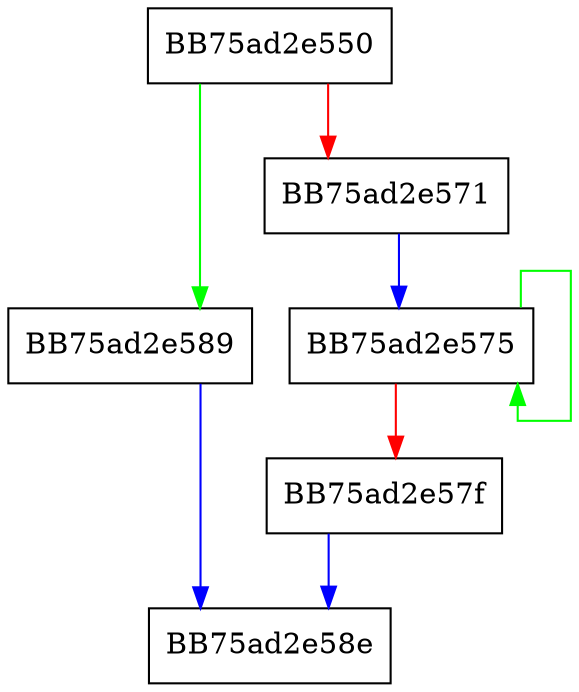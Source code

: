 digraph WPP_SF_DDS {
  node [shape="box"];
  graph [splines=ortho];
  BB75ad2e550 -> BB75ad2e589 [color="green"];
  BB75ad2e550 -> BB75ad2e571 [color="red"];
  BB75ad2e571 -> BB75ad2e575 [color="blue"];
  BB75ad2e575 -> BB75ad2e575 [color="green"];
  BB75ad2e575 -> BB75ad2e57f [color="red"];
  BB75ad2e57f -> BB75ad2e58e [color="blue"];
  BB75ad2e589 -> BB75ad2e58e [color="blue"];
}